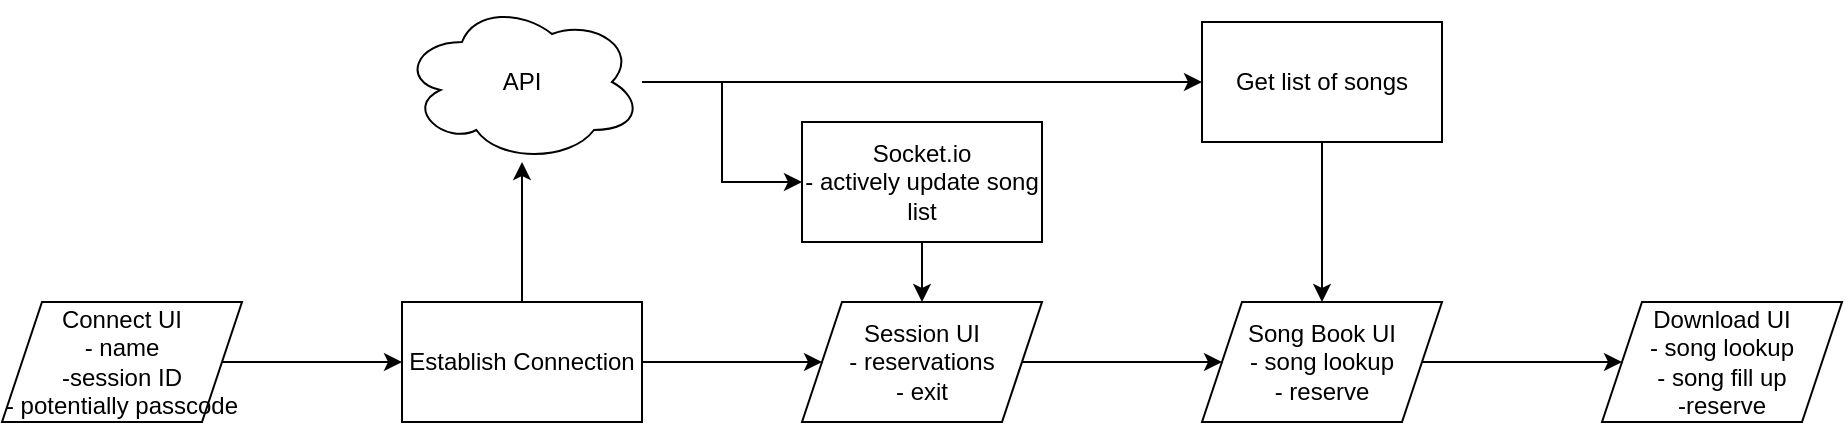 <mxfile version="24.7.8" pages="2">
  <diagram name="Page-1" id="FMX3FECHAtgnm2uACLBg">
    <mxGraphModel dx="1495" dy="1006" grid="1" gridSize="10" guides="1" tooltips="1" connect="1" arrows="1" fold="1" page="1" pageScale="1" pageWidth="850" pageHeight="1100" math="0" shadow="0">
      <root>
        <mxCell id="0" />
        <mxCell id="1" parent="0" />
        <mxCell id="-x9oI0Jo_NXJGb28lq5Y-4" value="" style="edgeStyle=orthogonalEdgeStyle;rounded=0;orthogonalLoop=1;jettySize=auto;html=1;" edge="1" parent="1" source="-x9oI0Jo_NXJGb28lq5Y-1" target="-x9oI0Jo_NXJGb28lq5Y-3">
          <mxGeometry relative="1" as="geometry" />
        </mxCell>
        <mxCell id="-x9oI0Jo_NXJGb28lq5Y-1" value="Connect UI&lt;div&gt;- name&lt;/div&gt;&lt;div&gt;-session ID&lt;/div&gt;&lt;div&gt;- potentially passcode&lt;/div&gt;" style="shape=parallelogram;perimeter=parallelogramPerimeter;whiteSpace=wrap;html=1;fixedSize=1;" vertex="1" parent="1">
          <mxGeometry x="160" y="470" width="120" height="60" as="geometry" />
        </mxCell>
        <mxCell id="-x9oI0Jo_NXJGb28lq5Y-6" value="" style="edgeStyle=orthogonalEdgeStyle;rounded=0;orthogonalLoop=1;jettySize=auto;html=1;" edge="1" parent="1" source="-x9oI0Jo_NXJGb28lq5Y-3" target="-x9oI0Jo_NXJGb28lq5Y-5">
          <mxGeometry relative="1" as="geometry" />
        </mxCell>
        <mxCell id="-x9oI0Jo_NXJGb28lq5Y-8" value="" style="edgeStyle=orthogonalEdgeStyle;rounded=0;orthogonalLoop=1;jettySize=auto;html=1;" edge="1" parent="1" source="-x9oI0Jo_NXJGb28lq5Y-3" target="-x9oI0Jo_NXJGb28lq5Y-7">
          <mxGeometry relative="1" as="geometry" />
        </mxCell>
        <mxCell id="-x9oI0Jo_NXJGb28lq5Y-3" value="Establish Connection" style="whiteSpace=wrap;html=1;" vertex="1" parent="1">
          <mxGeometry x="360" y="470" width="120" height="60" as="geometry" />
        </mxCell>
        <mxCell id="-x9oI0Jo_NXJGb28lq5Y-18" style="edgeStyle=orthogonalEdgeStyle;rounded=0;orthogonalLoop=1;jettySize=auto;html=1;entryX=0;entryY=0.5;entryDx=0;entryDy=0;" edge="1" parent="1" source="-x9oI0Jo_NXJGb28lq5Y-5" target="-x9oI0Jo_NXJGb28lq5Y-16">
          <mxGeometry relative="1" as="geometry" />
        </mxCell>
        <mxCell id="-x9oI0Jo_NXJGb28lq5Y-5" value="API" style="ellipse;shape=cloud;whiteSpace=wrap;html=1;" vertex="1" parent="1">
          <mxGeometry x="360" y="320" width="120" height="80" as="geometry" />
        </mxCell>
        <mxCell id="-x9oI0Jo_NXJGb28lq5Y-10" value="" style="edgeStyle=orthogonalEdgeStyle;rounded=0;orthogonalLoop=1;jettySize=auto;html=1;" edge="1" parent="1" source="-x9oI0Jo_NXJGb28lq5Y-7" target="-x9oI0Jo_NXJGb28lq5Y-9">
          <mxGeometry relative="1" as="geometry" />
        </mxCell>
        <mxCell id="-x9oI0Jo_NXJGb28lq5Y-17" value="" style="edgeStyle=orthogonalEdgeStyle;rounded=0;orthogonalLoop=1;jettySize=auto;html=1;" edge="1" parent="1" source="-x9oI0Jo_NXJGb28lq5Y-16" target="-x9oI0Jo_NXJGb28lq5Y-7">
          <mxGeometry relative="1" as="geometry" />
        </mxCell>
        <mxCell id="-x9oI0Jo_NXJGb28lq5Y-7" value="Session UI&lt;div&gt;- reservations&lt;/div&gt;&lt;div&gt;- exit&lt;/div&gt;" style="shape=parallelogram;perimeter=parallelogramPerimeter;whiteSpace=wrap;html=1;fixedSize=1;" vertex="1" parent="1">
          <mxGeometry x="560" y="470" width="120" height="60" as="geometry" />
        </mxCell>
        <mxCell id="-x9oI0Jo_NXJGb28lq5Y-12" value="" style="edgeStyle=orthogonalEdgeStyle;rounded=0;orthogonalLoop=1;jettySize=auto;html=1;" edge="1" parent="1" source="-x9oI0Jo_NXJGb28lq5Y-11" target="-x9oI0Jo_NXJGb28lq5Y-9">
          <mxGeometry relative="1" as="geometry" />
        </mxCell>
        <mxCell id="-x9oI0Jo_NXJGb28lq5Y-15" value="" style="edgeStyle=orthogonalEdgeStyle;rounded=0;orthogonalLoop=1;jettySize=auto;html=1;" edge="1" parent="1" source="-x9oI0Jo_NXJGb28lq5Y-9" target="-x9oI0Jo_NXJGb28lq5Y-14">
          <mxGeometry relative="1" as="geometry" />
        </mxCell>
        <mxCell id="-x9oI0Jo_NXJGb28lq5Y-9" value="Song Book UI&lt;div&gt;- song lookup&lt;/div&gt;&lt;div&gt;- reserve&lt;/div&gt;" style="shape=parallelogram;perimeter=parallelogramPerimeter;whiteSpace=wrap;html=1;fixedSize=1;" vertex="1" parent="1">
          <mxGeometry x="760" y="470" width="120" height="60" as="geometry" />
        </mxCell>
        <mxCell id="-x9oI0Jo_NXJGb28lq5Y-13" style="edgeStyle=orthogonalEdgeStyle;rounded=0;orthogonalLoop=1;jettySize=auto;html=1;" edge="1" parent="1" source="-x9oI0Jo_NXJGb28lq5Y-5" target="-x9oI0Jo_NXJGb28lq5Y-11">
          <mxGeometry relative="1" as="geometry" />
        </mxCell>
        <mxCell id="-x9oI0Jo_NXJGb28lq5Y-11" value="Get list of songs" style="whiteSpace=wrap;html=1;" vertex="1" parent="1">
          <mxGeometry x="760" y="330" width="120" height="60" as="geometry" />
        </mxCell>
        <mxCell id="-x9oI0Jo_NXJGb28lq5Y-14" value="Download UI&lt;div&gt;- song lookup&lt;/div&gt;&lt;div&gt;- song fill up&lt;/div&gt;&lt;div&gt;-reserve&lt;/div&gt;" style="shape=parallelogram;perimeter=parallelogramPerimeter;whiteSpace=wrap;html=1;fixedSize=1;" vertex="1" parent="1">
          <mxGeometry x="960" y="470" width="120" height="60" as="geometry" />
        </mxCell>
        <mxCell id="-x9oI0Jo_NXJGb28lq5Y-16" value="Socket.io&lt;div&gt;- actively update song list&lt;/div&gt;" style="whiteSpace=wrap;html=1;" vertex="1" parent="1">
          <mxGeometry x="560" y="380" width="120" height="60" as="geometry" />
        </mxCell>
      </root>
    </mxGraphModel>
  </diagram>
  <diagram id="Z0kv0Tjc4FV68YjL2GNY" name="Page-2">
    <mxGraphModel dx="2074" dy="1132" grid="1" gridSize="10" guides="1" tooltips="1" connect="1" arrows="1" fold="1" page="1" pageScale="1" pageWidth="850" pageHeight="1100" math="0" shadow="0">
      <root>
        <mxCell id="0" />
        <mxCell id="1" parent="0" />
        <mxCell id="zgY7WKlKU0IWCEZpuaLJ-1" value="" style="rounded=0;whiteSpace=wrap;html=1;" vertex="1" parent="1">
          <mxGeometry x="360" y="490" width="480" height="430" as="geometry" />
        </mxCell>
        <mxCell id="zgY7WKlKU0IWCEZpuaLJ-2" value="Domain" style="text;html=1;align=center;verticalAlign=middle;whiteSpace=wrap;rounded=0;" vertex="1" parent="1">
          <mxGeometry x="570" y="560" width="60" height="30" as="geometry" />
        </mxCell>
        <mxCell id="zgY7WKlKU0IWCEZpuaLJ-3" value="" style="rounded=0;whiteSpace=wrap;html=1;" vertex="1" parent="1">
          <mxGeometry x="1060" y="550" width="480" height="370" as="geometry" />
        </mxCell>
        <mxCell id="zgY7WKlKU0IWCEZpuaLJ-4" value="Infra" style="text;html=1;align=center;verticalAlign=middle;whiteSpace=wrap;rounded=0;" vertex="1" parent="1">
          <mxGeometry x="1270" y="560" width="60" height="30" as="geometry" />
        </mxCell>
        <mxCell id="zgY7WKlKU0IWCEZpuaLJ-5" value="" style="edgeStyle=orthogonalEdgeStyle;rounded=0;orthogonalLoop=1;jettySize=auto;html=1;" edge="1" parent="1" source="zgY7WKlKU0IWCEZpuaLJ-6" target="zgY7WKlKU0IWCEZpuaLJ-9">
          <mxGeometry relative="1" as="geometry" />
        </mxCell>
        <mxCell id="zgY7WKlKU0IWCEZpuaLJ-6" value="Username&lt;div&gt;Room ID&lt;/div&gt;" style="shape=parallelogram;perimeter=parallelogramPerimeter;whiteSpace=wrap;html=1;fixedSize=1;" vertex="1" parent="1">
          <mxGeometry x="410" y="610" width="120" height="60" as="geometry" />
        </mxCell>
        <mxCell id="zgY7WKlKU0IWCEZpuaLJ-7" value="" style="edgeStyle=orthogonalEdgeStyle;rounded=0;orthogonalLoop=1;jettySize=auto;html=1;startArrow=classic;startFill=1;" edge="1" parent="1" source="zgY7WKlKU0IWCEZpuaLJ-9" target="zgY7WKlKU0IWCEZpuaLJ-11">
          <mxGeometry relative="1" as="geometry" />
        </mxCell>
        <mxCell id="zgY7WKlKU0IWCEZpuaLJ-8" value="" style="edgeStyle=orthogonalEdgeStyle;rounded=0;orthogonalLoop=1;jettySize=auto;html=1;" edge="1" parent="1" source="zgY7WKlKU0IWCEZpuaLJ-9" target="zgY7WKlKU0IWCEZpuaLJ-13">
          <mxGeometry relative="1" as="geometry" />
        </mxCell>
        <mxCell id="zgY7WKlKU0IWCEZpuaLJ-9" value="Connect Use Case" style="whiteSpace=wrap;html=1;" vertex="1" parent="1">
          <mxGeometry x="610" y="610" width="120" height="60" as="geometry" />
        </mxCell>
        <mxCell id="zgY7WKlKU0IWCEZpuaLJ-10" style="edgeStyle=orthogonalEdgeStyle;rounded=0;orthogonalLoop=1;jettySize=auto;html=1;entryX=0;entryY=0.5;entryDx=0;entryDy=0;dashed=1;" edge="1" parent="1" source="zgY7WKlKU0IWCEZpuaLJ-11" target="zgY7WKlKU0IWCEZpuaLJ-19">
          <mxGeometry relative="1" as="geometry" />
        </mxCell>
        <mxCell id="zgY7WKlKU0IWCEZpuaLJ-11" value="ConnectRepository" style="shape=process;whiteSpace=wrap;html=1;backgroundOutline=1;" vertex="1" parent="1">
          <mxGeometry x="800" y="610" width="140" height="60" as="geometry" />
        </mxCell>
        <mxCell id="zgY7WKlKU0IWCEZpuaLJ-12" value="" style="edgeStyle=orthogonalEdgeStyle;rounded=0;orthogonalLoop=1;jettySize=auto;html=1;" edge="1" parent="1" source="zgY7WKlKU0IWCEZpuaLJ-13" target="zgY7WKlKU0IWCEZpuaLJ-15">
          <mxGeometry relative="1" as="geometry" />
        </mxCell>
        <mxCell id="zgY7WKlKU0IWCEZpuaLJ-13" value="Response" style="shape=parallelogram;perimeter=parallelogramPerimeter;whiteSpace=wrap;html=1;fixedSize=1;" vertex="1" parent="1">
          <mxGeometry x="610" y="750" width="120" height="60" as="geometry" />
        </mxCell>
        <mxCell id="zgY7WKlKU0IWCEZpuaLJ-14" value="" style="edgeStyle=orthogonalEdgeStyle;rounded=0;orthogonalLoop=1;jettySize=auto;html=1;" edge="1" parent="1" source="zgY7WKlKU0IWCEZpuaLJ-15" target="zgY7WKlKU0IWCEZpuaLJ-16">
          <mxGeometry relative="1" as="geometry" />
        </mxCell>
        <mxCell id="zgY7WKlKU0IWCEZpuaLJ-15" value="On Success" style="shape=parallelogram;perimeter=parallelogramPerimeter;whiteSpace=wrap;html=1;fixedSize=1;" vertex="1" parent="1">
          <mxGeometry x="610" y="840" width="120" height="60" as="geometry" />
        </mxCell>
        <mxCell id="zgY7WKlKU0IWCEZpuaLJ-16" value="Coordinator&lt;div&gt;- OnSuccess&lt;/div&gt;" style="shape=process;whiteSpace=wrap;html=1;backgroundOutline=1;" vertex="1" parent="1">
          <mxGeometry x="800" y="840" width="120" height="60" as="geometry" />
        </mxCell>
        <mxCell id="zgY7WKlKU0IWCEZpuaLJ-17" value="" style="edgeStyle=orthogonalEdgeStyle;rounded=0;orthogonalLoop=1;jettySize=auto;html=1;startArrow=classic;startFill=1;" edge="1" parent="1" source="zgY7WKlKU0IWCEZpuaLJ-19" target="zgY7WKlKU0IWCEZpuaLJ-20">
          <mxGeometry relative="1" as="geometry" />
        </mxCell>
        <mxCell id="zgY7WKlKU0IWCEZpuaLJ-18" style="edgeStyle=orthogonalEdgeStyle;rounded=0;orthogonalLoop=1;jettySize=auto;html=1;" edge="1" parent="1" source="zgY7WKlKU0IWCEZpuaLJ-19" target="zgY7WKlKU0IWCEZpuaLJ-23">
          <mxGeometry relative="1" as="geometry" />
        </mxCell>
        <mxCell id="zgY7WKlKU0IWCEZpuaLJ-19" value="ConnectRepositoryDataSource" style="whiteSpace=wrap;html=1;" vertex="1" parent="1">
          <mxGeometry x="1090" y="610" width="220" height="60" as="geometry" />
        </mxCell>
        <mxCell id="zgY7WKlKU0IWCEZpuaLJ-20" value="API" style="ellipse;shape=cloud;whiteSpace=wrap;html=1;" vertex="1" parent="1">
          <mxGeometry x="1440" y="600" width="120" height="80" as="geometry" />
        </mxCell>
        <mxCell id="zgY7WKlKU0IWCEZpuaLJ-21" value="" style="rounded=0;whiteSpace=wrap;html=1;" vertex="1" parent="1">
          <mxGeometry x="600" y="120" width="580" height="320" as="geometry" />
        </mxCell>
        <mxCell id="zgY7WKlKU0IWCEZpuaLJ-22" value="App" style="text;html=1;align=center;verticalAlign=middle;whiteSpace=wrap;rounded=0;" vertex="1" parent="1">
          <mxGeometry x="860" y="130" width="60" height="30" as="geometry" />
        </mxCell>
        <mxCell id="zgY7WKlKU0IWCEZpuaLJ-23" value="Provider" style="rounded=0;whiteSpace=wrap;html=1;" vertex="1" parent="1">
          <mxGeometry x="1100" y="510" width="120" height="60" as="geometry" />
        </mxCell>
        <mxCell id="zgY7WKlKU0IWCEZpuaLJ-24" style="edgeStyle=orthogonalEdgeStyle;rounded=0;orthogonalLoop=1;jettySize=auto;html=1;entryX=0.5;entryY=0;entryDx=0;entryDy=0;" edge="1" parent="1" source="zgY7WKlKU0IWCEZpuaLJ-25" target="zgY7WKlKU0IWCEZpuaLJ-23">
          <mxGeometry relative="1" as="geometry" />
        </mxCell>
        <mxCell id="zgY7WKlKU0IWCEZpuaLJ-25" value="AppCoordinator&lt;div&gt;-onSuccess,goToSession&lt;/div&gt;" style="rounded=0;whiteSpace=wrap;html=1;" vertex="1" parent="1">
          <mxGeometry x="940" y="310" width="120" height="60" as="geometry" />
        </mxCell>
        <mxCell id="zgY7WKlKU0IWCEZpuaLJ-26" style="edgeStyle=orthogonalEdgeStyle;rounded=0;orthogonalLoop=1;jettySize=auto;html=1;dashed=1;" edge="1" parent="1" source="zgY7WKlKU0IWCEZpuaLJ-16" target="zgY7WKlKU0IWCEZpuaLJ-25">
          <mxGeometry relative="1" as="geometry" />
        </mxCell>
      </root>
    </mxGraphModel>
  </diagram>
</mxfile>
